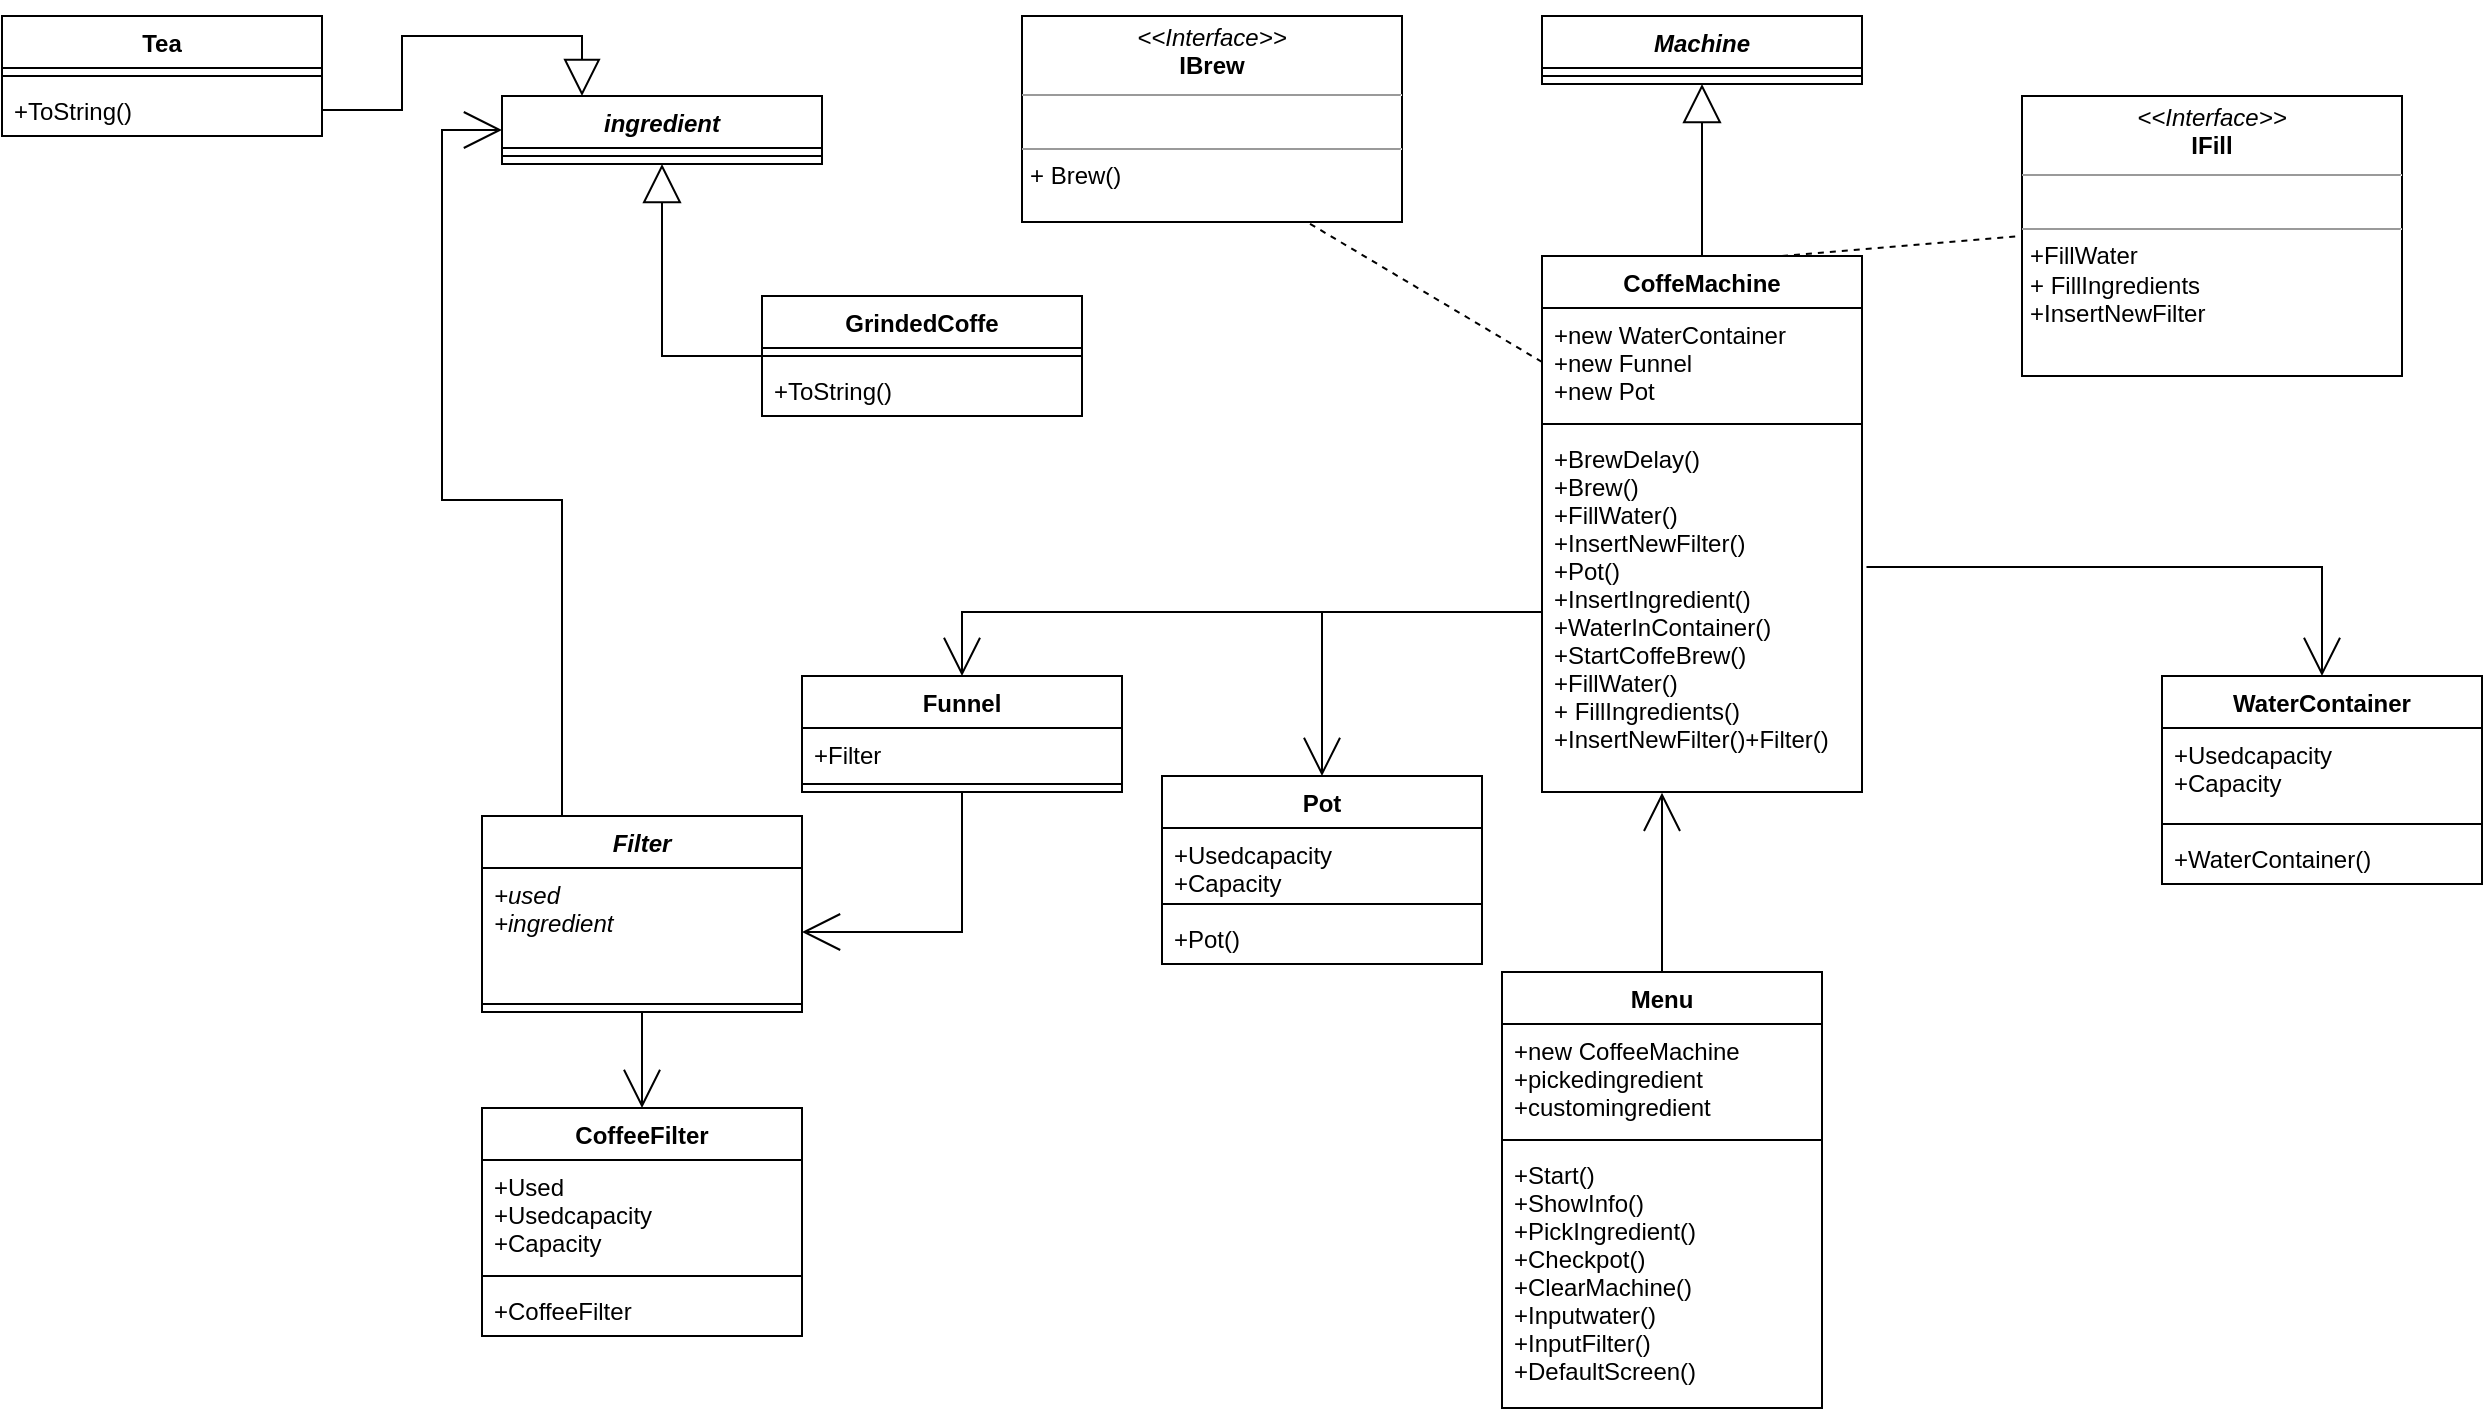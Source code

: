 <mxfile version="13.8.8" type="device"><diagram id="LO_t9i2p7jxRv9cvfPRY" name="Page-1"><mxGraphModel dx="2473" dy="931" grid="1" gridSize="10" guides="1" tooltips="1" connect="1" arrows="1" fold="1" page="0" pageScale="1" pageWidth="827" pageHeight="1169" background="none" math="0" shadow="0"><root><mxCell id="0"/><mxCell id="1" parent="0"/><mxCell id="_DNaBIefoMyBeeURHFws-1" value="Machine" style="swimlane;fontStyle=3;align=center;verticalAlign=top;childLayout=stackLayout;horizontal=1;startSize=26;horizontalStack=0;resizeParent=1;resizeParentMax=0;resizeLast=0;collapsible=1;marginBottom=0;" vertex="1" parent="1"><mxGeometry x="320" y="160" width="160" height="34" as="geometry"/></mxCell><mxCell id="_DNaBIefoMyBeeURHFws-3" value="" style="line;strokeWidth=1;fillColor=none;align=left;verticalAlign=middle;spacingTop=-1;spacingLeft=3;spacingRight=3;rotatable=0;labelPosition=right;points=[];portConstraint=eastwest;" vertex="1" parent="_DNaBIefoMyBeeURHFws-1"><mxGeometry y="26" width="160" height="8" as="geometry"/></mxCell><mxCell id="_DNaBIefoMyBeeURHFws-9" style="edgeStyle=orthogonalEdgeStyle;rounded=0;orthogonalLoop=1;jettySize=auto;html=1;exitX=0.5;exitY=0;exitDx=0;exitDy=0;entryX=0.5;entryY=1;entryDx=0;entryDy=0;endArrow=block;endFill=0;endSize=17;" edge="1" parent="1" source="_DNaBIefoMyBeeURHFws-69" target="_DNaBIefoMyBeeURHFws-1"><mxGeometry relative="1" as="geometry"><mxPoint x="400" y="360" as="sourcePoint"/></mxGeometry></mxCell><mxCell id="_DNaBIefoMyBeeURHFws-75" style="edgeStyle=orthogonalEdgeStyle;rounded=0;orthogonalLoop=1;jettySize=auto;html=1;exitX=0.5;exitY=1;exitDx=0;exitDy=0;endArrow=open;endFill=0;endSize=17;" edge="1" parent="1" source="_DNaBIefoMyBeeURHFws-14" target="_DNaBIefoMyBeeURHFws-19"><mxGeometry relative="1" as="geometry"/></mxCell><mxCell id="_DNaBIefoMyBeeURHFws-14" value="Funnel" style="swimlane;fontStyle=1;align=center;verticalAlign=top;childLayout=stackLayout;horizontal=1;startSize=26;horizontalStack=0;resizeParent=1;resizeParentMax=0;resizeLast=0;collapsible=1;marginBottom=0;" vertex="1" parent="1"><mxGeometry x="-50" y="490" width="160" height="58" as="geometry"/></mxCell><mxCell id="_DNaBIefoMyBeeURHFws-15" value="+Filter&#xA;" style="text;strokeColor=none;fillColor=none;align=left;verticalAlign=top;spacingLeft=4;spacingRight=4;overflow=hidden;rotatable=0;points=[[0,0.5],[1,0.5]];portConstraint=eastwest;" vertex="1" parent="_DNaBIefoMyBeeURHFws-14"><mxGeometry y="26" width="160" height="24" as="geometry"/></mxCell><mxCell id="_DNaBIefoMyBeeURHFws-16" value="" style="line;strokeWidth=1;fillColor=none;align=left;verticalAlign=middle;spacingTop=-1;spacingLeft=3;spacingRight=3;rotatable=0;labelPosition=right;points=[];portConstraint=eastwest;" vertex="1" parent="_DNaBIefoMyBeeURHFws-14"><mxGeometry y="50" width="160" height="8" as="geometry"/></mxCell><mxCell id="_DNaBIefoMyBeeURHFws-100" style="edgeStyle=orthogonalEdgeStyle;rounded=0;orthogonalLoop=1;jettySize=auto;html=1;exitX=0.5;exitY=1;exitDx=0;exitDy=0;entryX=0.5;entryY=0;entryDx=0;entryDy=0;endArrow=open;endFill=0;endSize=17;" edge="1" parent="1" source="_DNaBIefoMyBeeURHFws-18" target="_DNaBIefoMyBeeURHFws-44"><mxGeometry relative="1" as="geometry"/></mxCell><mxCell id="_DNaBIefoMyBeeURHFws-102" style="edgeStyle=orthogonalEdgeStyle;rounded=0;orthogonalLoop=1;jettySize=auto;html=1;exitX=0.25;exitY=0;exitDx=0;exitDy=0;entryX=0;entryY=0.5;entryDx=0;entryDy=0;endArrow=open;endFill=0;endSize=17;" edge="1" parent="1" source="_DNaBIefoMyBeeURHFws-18" target="_DNaBIefoMyBeeURHFws-36"><mxGeometry relative="1" as="geometry"/></mxCell><mxCell id="_DNaBIefoMyBeeURHFws-18" value="Filter" style="swimlane;fontStyle=3;align=center;verticalAlign=top;childLayout=stackLayout;horizontal=1;startSize=26;horizontalStack=0;resizeParent=1;resizeParentMax=0;resizeLast=0;collapsible=1;marginBottom=0;" vertex="1" parent="1"><mxGeometry x="-210" y="560" width="160" height="98" as="geometry"/></mxCell><mxCell id="_DNaBIefoMyBeeURHFws-19" value="+used&#xA;+ingredient&#xA;&#xA;&#xA;" style="text;strokeColor=none;fillColor=none;align=left;verticalAlign=top;spacingLeft=4;spacingRight=4;overflow=hidden;rotatable=0;points=[[0,0.5],[1,0.5]];portConstraint=eastwest;fontStyle=2" vertex="1" parent="_DNaBIefoMyBeeURHFws-18"><mxGeometry y="26" width="160" height="64" as="geometry"/></mxCell><mxCell id="_DNaBIefoMyBeeURHFws-20" value="" style="line;strokeWidth=1;fillColor=none;align=left;verticalAlign=middle;spacingTop=-1;spacingLeft=3;spacingRight=3;rotatable=0;labelPosition=right;points=[];portConstraint=eastwest;" vertex="1" parent="_DNaBIefoMyBeeURHFws-18"><mxGeometry y="90" width="160" height="8" as="geometry"/></mxCell><mxCell id="_DNaBIefoMyBeeURHFws-36" value="ingredient" style="swimlane;fontStyle=3;align=center;verticalAlign=top;childLayout=stackLayout;horizontal=1;startSize=26;horizontalStack=0;resizeParent=1;resizeParentMax=0;resizeLast=0;collapsible=1;marginBottom=0;" vertex="1" parent="1"><mxGeometry x="-200" y="200" width="160" height="34" as="geometry"/></mxCell><mxCell id="_DNaBIefoMyBeeURHFws-38" value="" style="line;strokeWidth=1;fillColor=none;align=left;verticalAlign=middle;spacingTop=-1;spacingLeft=3;spacingRight=3;rotatable=0;labelPosition=right;points=[];portConstraint=eastwest;" vertex="1" parent="_DNaBIefoMyBeeURHFws-36"><mxGeometry y="26" width="160" height="8" as="geometry"/></mxCell><mxCell id="_DNaBIefoMyBeeURHFws-40" value="WaterContainer" style="swimlane;fontStyle=1;align=center;verticalAlign=top;childLayout=stackLayout;horizontal=1;startSize=26;horizontalStack=0;resizeParent=1;resizeParentMax=0;resizeLast=0;collapsible=1;marginBottom=0;" vertex="1" parent="1"><mxGeometry x="630" y="490" width="160" height="104" as="geometry"/></mxCell><mxCell id="_DNaBIefoMyBeeURHFws-41" value="+Usedcapacity&#xA;+Capacity&#xA;&#xA;&#xA;" style="text;strokeColor=none;fillColor=none;align=left;verticalAlign=top;spacingLeft=4;spacingRight=4;overflow=hidden;rotatable=0;points=[[0,0.5],[1,0.5]];portConstraint=eastwest;" vertex="1" parent="_DNaBIefoMyBeeURHFws-40"><mxGeometry y="26" width="160" height="44" as="geometry"/></mxCell><mxCell id="_DNaBIefoMyBeeURHFws-42" value="" style="line;strokeWidth=1;fillColor=none;align=left;verticalAlign=middle;spacingTop=-1;spacingLeft=3;spacingRight=3;rotatable=0;labelPosition=right;points=[];portConstraint=eastwest;" vertex="1" parent="_DNaBIefoMyBeeURHFws-40"><mxGeometry y="70" width="160" height="8" as="geometry"/></mxCell><mxCell id="_DNaBIefoMyBeeURHFws-43" value="+WaterContainer()" style="text;strokeColor=none;fillColor=none;align=left;verticalAlign=top;spacingLeft=4;spacingRight=4;overflow=hidden;rotatable=0;points=[[0,0.5],[1,0.5]];portConstraint=eastwest;" vertex="1" parent="_DNaBIefoMyBeeURHFws-40"><mxGeometry y="78" width="160" height="26" as="geometry"/></mxCell><mxCell id="_DNaBIefoMyBeeURHFws-44" value="CoffeeFilter" style="swimlane;fontStyle=1;align=center;verticalAlign=top;childLayout=stackLayout;horizontal=1;startSize=26;horizontalStack=0;resizeParent=1;resizeParentMax=0;resizeLast=0;collapsible=1;marginBottom=0;" vertex="1" parent="1"><mxGeometry x="-210" y="706" width="160" height="114" as="geometry"/></mxCell><mxCell id="_DNaBIefoMyBeeURHFws-45" value="+Used&#xA;+Usedcapacity&#xA;+Capacity&#xA;&#xA;&#xA;" style="text;strokeColor=none;fillColor=none;align=left;verticalAlign=top;spacingLeft=4;spacingRight=4;overflow=hidden;rotatable=0;points=[[0,0.5],[1,0.5]];portConstraint=eastwest;" vertex="1" parent="_DNaBIefoMyBeeURHFws-44"><mxGeometry y="26" width="160" height="54" as="geometry"/></mxCell><mxCell id="_DNaBIefoMyBeeURHFws-46" value="" style="line;strokeWidth=1;fillColor=none;align=left;verticalAlign=middle;spacingTop=-1;spacingLeft=3;spacingRight=3;rotatable=0;labelPosition=right;points=[];portConstraint=eastwest;" vertex="1" parent="_DNaBIefoMyBeeURHFws-44"><mxGeometry y="80" width="160" height="8" as="geometry"/></mxCell><mxCell id="_DNaBIefoMyBeeURHFws-47" value="+CoffeeFilter" style="text;strokeColor=none;fillColor=none;align=left;verticalAlign=top;spacingLeft=4;spacingRight=4;overflow=hidden;rotatable=0;points=[[0,0.5],[1,0.5]];portConstraint=eastwest;" vertex="1" parent="_DNaBIefoMyBeeURHFws-44"><mxGeometry y="88" width="160" height="26" as="geometry"/></mxCell><mxCell id="_DNaBIefoMyBeeURHFws-51" value="GrindedCoffe" style="swimlane;fontStyle=1;align=center;verticalAlign=top;childLayout=stackLayout;horizontal=1;startSize=26;horizontalStack=0;resizeParent=1;resizeParentMax=0;resizeLast=0;collapsible=1;marginBottom=0;" vertex="1" parent="1"><mxGeometry x="-70" y="300" width="160" height="60" as="geometry"/></mxCell><mxCell id="_DNaBIefoMyBeeURHFws-53" value="" style="line;strokeWidth=1;fillColor=none;align=left;verticalAlign=middle;spacingTop=-1;spacingLeft=3;spacingRight=3;rotatable=0;labelPosition=right;points=[];portConstraint=eastwest;" vertex="1" parent="_DNaBIefoMyBeeURHFws-51"><mxGeometry y="26" width="160" height="8" as="geometry"/></mxCell><mxCell id="_DNaBIefoMyBeeURHFws-54" value="+ToString()" style="text;strokeColor=none;fillColor=none;align=left;verticalAlign=top;spacingLeft=4;spacingRight=4;overflow=hidden;rotatable=0;points=[[0,0.5],[1,0.5]];portConstraint=eastwest;" vertex="1" parent="_DNaBIefoMyBeeURHFws-51"><mxGeometry y="34" width="160" height="26" as="geometry"/></mxCell><mxCell id="_DNaBIefoMyBeeURHFws-56" value="Menu" style="swimlane;fontStyle=1;align=center;verticalAlign=top;childLayout=stackLayout;horizontal=1;startSize=26;horizontalStack=0;resizeParent=1;resizeParentMax=0;resizeLast=0;collapsible=1;marginBottom=0;" vertex="1" parent="1"><mxGeometry x="300" y="638" width="160" height="218" as="geometry"/></mxCell><mxCell id="_DNaBIefoMyBeeURHFws-57" value="+new CoffeeMachine&#xA;+pickedingredient&#xA;+customingredient&#xA;" style="text;strokeColor=none;fillColor=none;align=left;verticalAlign=top;spacingLeft=4;spacingRight=4;overflow=hidden;rotatable=0;points=[[0,0.5],[1,0.5]];portConstraint=eastwest;" vertex="1" parent="_DNaBIefoMyBeeURHFws-56"><mxGeometry y="26" width="160" height="54" as="geometry"/></mxCell><mxCell id="_DNaBIefoMyBeeURHFws-58" value="" style="line;strokeWidth=1;fillColor=none;align=left;verticalAlign=middle;spacingTop=-1;spacingLeft=3;spacingRight=3;rotatable=0;labelPosition=right;points=[];portConstraint=eastwest;" vertex="1" parent="_DNaBIefoMyBeeURHFws-56"><mxGeometry y="80" width="160" height="8" as="geometry"/></mxCell><mxCell id="_DNaBIefoMyBeeURHFws-59" value="+Start()&#xA;+ShowInfo()&#xA;+PickIngredient()&#xA;+Checkpot()&#xA;+ClearMachine()&#xA;+Inputwater()&#xA;+InputFilter()&#xA;+DefaultScreen()&#xA;&#xA;" style="text;strokeColor=none;fillColor=none;align=left;verticalAlign=top;spacingLeft=4;spacingRight=4;overflow=hidden;rotatable=0;points=[[0,0.5],[1,0.5]];portConstraint=eastwest;" vertex="1" parent="_DNaBIefoMyBeeURHFws-56"><mxGeometry y="88" width="160" height="130" as="geometry"/></mxCell><mxCell id="_DNaBIefoMyBeeURHFws-74" style="edgeStyle=orthogonalEdgeStyle;rounded=0;orthogonalLoop=1;jettySize=auto;html=1;exitX=1.014;exitY=0.375;exitDx=0;exitDy=0;entryX=0.5;entryY=0;entryDx=0;entryDy=0;endArrow=open;endFill=0;endSize=17;exitPerimeter=0;" edge="1" parent="1" source="_DNaBIefoMyBeeURHFws-72" target="_DNaBIefoMyBeeURHFws-40"><mxGeometry relative="1" as="geometry"/></mxCell><mxCell id="_DNaBIefoMyBeeURHFws-69" value="CoffeMachine" style="swimlane;fontStyle=1;align=center;verticalAlign=top;childLayout=stackLayout;horizontal=1;startSize=26;horizontalStack=0;resizeParent=1;resizeParentMax=0;resizeLast=0;collapsible=1;marginBottom=0;" vertex="1" parent="1"><mxGeometry x="320" y="280" width="160" height="268" as="geometry"/></mxCell><mxCell id="_DNaBIefoMyBeeURHFws-70" value="+new WaterContainer&#xA;+new Funnel&#xA;+new Pot&#xA;" style="text;strokeColor=none;fillColor=none;align=left;verticalAlign=top;spacingLeft=4;spacingRight=4;overflow=hidden;rotatable=0;points=[[0,0.5],[1,0.5]];portConstraint=eastwest;" vertex="1" parent="_DNaBIefoMyBeeURHFws-69"><mxGeometry y="26" width="160" height="54" as="geometry"/></mxCell><mxCell id="_DNaBIefoMyBeeURHFws-71" value="" style="line;strokeWidth=1;fillColor=none;align=left;verticalAlign=middle;spacingTop=-1;spacingLeft=3;spacingRight=3;rotatable=0;labelPosition=right;points=[];portConstraint=eastwest;" vertex="1" parent="_DNaBIefoMyBeeURHFws-69"><mxGeometry y="80" width="160" height="8" as="geometry"/></mxCell><mxCell id="_DNaBIefoMyBeeURHFws-72" value="+BrewDelay()&#xA;+Brew()&#xA;+FillWater()&#xA;+InsertNewFilter()&#xA;+Pot()&#xA;+InsertIngredient()&#xA;+WaterInContainer()&#xA;+StartCoffeBrew()&#xA;+FillWater()&#xA;+ FillIngredients()&#xA;+InsertNewFilter()+Filter()" style="text;strokeColor=none;fillColor=none;align=left;verticalAlign=top;spacingLeft=4;spacingRight=4;overflow=hidden;rotatable=0;points=[[0,0.5],[1,0.5]];portConstraint=eastwest;" vertex="1" parent="_DNaBIefoMyBeeURHFws-69"><mxGeometry y="88" width="160" height="180" as="geometry"/></mxCell><mxCell id="_DNaBIefoMyBeeURHFws-73" style="edgeStyle=orthogonalEdgeStyle;rounded=0;orthogonalLoop=1;jettySize=auto;html=1;exitX=0.5;exitY=0;exitDx=0;exitDy=0;entryX=0.375;entryY=1.002;entryDx=0;entryDy=0;endArrow=open;endFill=0;endSize=17;entryPerimeter=0;" edge="1" parent="1" source="_DNaBIefoMyBeeURHFws-56" target="_DNaBIefoMyBeeURHFws-72"><mxGeometry relative="1" as="geometry"/></mxCell><mxCell id="_DNaBIefoMyBeeURHFws-78" style="edgeStyle=orthogonalEdgeStyle;rounded=0;orthogonalLoop=1;jettySize=auto;html=1;exitX=0;exitY=0.5;exitDx=0;exitDy=0;entryX=0.5;entryY=1;entryDx=0;entryDy=0;endArrow=block;endFill=0;endSize=17;" edge="1" parent="1" source="_DNaBIefoMyBeeURHFws-51" target="_DNaBIefoMyBeeURHFws-36"><mxGeometry relative="1" as="geometry"><mxPoint x="240" y="919" as="sourcePoint"/></mxGeometry></mxCell><mxCell id="_DNaBIefoMyBeeURHFws-79" value="&lt;p style=&quot;margin: 0px ; margin-top: 4px ; text-align: center&quot;&gt;&lt;i&gt;&amp;lt;&amp;lt;Interface&amp;gt;&amp;gt;&lt;/i&gt;&lt;br&gt;&lt;b&gt;IFill&lt;/b&gt;&lt;/p&gt;&lt;hr size=&quot;1&quot;&gt;&lt;br&gt;&lt;hr size=&quot;1&quot;&gt;&lt;p style=&quot;margin: 0px ; margin-left: 4px&quot;&gt;+FillWater&lt;br&gt;+ FillIngredients&lt;/p&gt;&lt;p style=&quot;margin: 0px ; margin-left: 4px&quot;&gt;+InsertNewFilter&lt;br&gt;&lt;/p&gt;" style="verticalAlign=top;align=left;overflow=fill;fontSize=12;fontFamily=Helvetica;html=1;" vertex="1" parent="1"><mxGeometry x="560" y="200" width="190" height="140" as="geometry"/></mxCell><mxCell id="_DNaBIefoMyBeeURHFws-81" value="" style="endArrow=none;dashed=1;html=1;entryX=0;entryY=0.5;entryDx=0;entryDy=0;exitX=0.75;exitY=0;exitDx=0;exitDy=0;" edge="1" parent="1" source="_DNaBIefoMyBeeURHFws-69" target="_DNaBIefoMyBeeURHFws-79"><mxGeometry width="50" height="50" relative="1" as="geometry"><mxPoint x="200" y="570" as="sourcePoint"/><mxPoint x="250" y="520" as="targetPoint"/></mxGeometry></mxCell><mxCell id="_DNaBIefoMyBeeURHFws-82" value="&lt;p style=&quot;margin: 0px ; margin-top: 4px ; text-align: center&quot;&gt;&lt;i&gt;&amp;lt;&amp;lt;Interface&amp;gt;&amp;gt;&lt;/i&gt;&lt;br&gt;&lt;b&gt;IBrew&lt;/b&gt;&lt;/p&gt;&lt;hr size=&quot;1&quot;&gt;&lt;br&gt;&lt;hr size=&quot;1&quot;&gt;&lt;p style=&quot;margin: 0px ; margin-left: 4px&quot;&gt;+ Brew()&lt;br&gt;&lt;/p&gt;" style="verticalAlign=top;align=left;overflow=fill;fontSize=12;fontFamily=Helvetica;html=1;" vertex="1" parent="1"><mxGeometry x="60" y="160" width="190" height="103" as="geometry"/></mxCell><mxCell id="_DNaBIefoMyBeeURHFws-83" value="" style="endArrow=none;dashed=1;html=1;entryX=0.75;entryY=1;entryDx=0;entryDy=0;exitX=0;exitY=0.5;exitDx=0;exitDy=0;" edge="1" parent="1" source="_DNaBIefoMyBeeURHFws-70" target="_DNaBIefoMyBeeURHFws-82"><mxGeometry width="50" height="50" relative="1" as="geometry"><mxPoint x="200" y="560" as="sourcePoint"/><mxPoint x="250" y="510" as="targetPoint"/></mxGeometry></mxCell><mxCell id="_DNaBIefoMyBeeURHFws-85" value="Pot" style="swimlane;fontStyle=1;align=center;verticalAlign=top;childLayout=stackLayout;horizontal=1;startSize=26;horizontalStack=0;resizeParent=1;resizeParentMax=0;resizeLast=0;collapsible=1;marginBottom=0;" vertex="1" parent="1"><mxGeometry x="130" y="540" width="160" height="94" as="geometry"/></mxCell><mxCell id="_DNaBIefoMyBeeURHFws-86" value="+Usedcapacity&#xA;+Capacity&#xA;" style="text;strokeColor=none;fillColor=none;align=left;verticalAlign=top;spacingLeft=4;spacingRight=4;overflow=hidden;rotatable=0;points=[[0,0.5],[1,0.5]];portConstraint=eastwest;" vertex="1" parent="_DNaBIefoMyBeeURHFws-85"><mxGeometry y="26" width="160" height="34" as="geometry"/></mxCell><mxCell id="_DNaBIefoMyBeeURHFws-87" value="" style="line;strokeWidth=1;fillColor=none;align=left;verticalAlign=middle;spacingTop=-1;spacingLeft=3;spacingRight=3;rotatable=0;labelPosition=right;points=[];portConstraint=eastwest;" vertex="1" parent="_DNaBIefoMyBeeURHFws-85"><mxGeometry y="60" width="160" height="8" as="geometry"/></mxCell><mxCell id="_DNaBIefoMyBeeURHFws-88" value="+Pot()" style="text;strokeColor=none;fillColor=none;align=left;verticalAlign=top;spacingLeft=4;spacingRight=4;overflow=hidden;rotatable=0;points=[[0,0.5],[1,0.5]];portConstraint=eastwest;" vertex="1" parent="_DNaBIefoMyBeeURHFws-85"><mxGeometry y="68" width="160" height="26" as="geometry"/></mxCell><mxCell id="_DNaBIefoMyBeeURHFws-91" style="edgeStyle=orthogonalEdgeStyle;rounded=0;orthogonalLoop=1;jettySize=auto;html=1;exitX=0;exitY=0.5;exitDx=0;exitDy=0;entryX=0.5;entryY=0;entryDx=0;entryDy=0;endArrow=open;endFill=0;endSize=17;" edge="1" parent="1" source="_DNaBIefoMyBeeURHFws-72" target="_DNaBIefoMyBeeURHFws-85"><mxGeometry relative="1" as="geometry"/></mxCell><mxCell id="_DNaBIefoMyBeeURHFws-96" style="edgeStyle=orthogonalEdgeStyle;rounded=0;orthogonalLoop=1;jettySize=auto;html=1;exitX=0;exitY=0.5;exitDx=0;exitDy=0;entryX=0.5;entryY=0;entryDx=0;entryDy=0;endArrow=open;endFill=0;endSize=17;" edge="1" parent="1" source="_DNaBIefoMyBeeURHFws-72" target="_DNaBIefoMyBeeURHFws-14"><mxGeometry relative="1" as="geometry"/></mxCell><mxCell id="_DNaBIefoMyBeeURHFws-107" value="Tea" style="swimlane;fontStyle=1;align=center;verticalAlign=top;childLayout=stackLayout;horizontal=1;startSize=26;horizontalStack=0;resizeParent=1;resizeParentMax=0;resizeLast=0;collapsible=1;marginBottom=0;" vertex="1" parent="1"><mxGeometry x="-450" y="160" width="160" height="60" as="geometry"/></mxCell><mxCell id="_DNaBIefoMyBeeURHFws-108" value="" style="line;strokeWidth=1;fillColor=none;align=left;verticalAlign=middle;spacingTop=-1;spacingLeft=3;spacingRight=3;rotatable=0;labelPosition=right;points=[];portConstraint=eastwest;" vertex="1" parent="_DNaBIefoMyBeeURHFws-107"><mxGeometry y="26" width="160" height="8" as="geometry"/></mxCell><mxCell id="_DNaBIefoMyBeeURHFws-109" value="+ToString()" style="text;strokeColor=none;fillColor=none;align=left;verticalAlign=top;spacingLeft=4;spacingRight=4;overflow=hidden;rotatable=0;points=[[0,0.5],[1,0.5]];portConstraint=eastwest;" vertex="1" parent="_DNaBIefoMyBeeURHFws-107"><mxGeometry y="34" width="160" height="26" as="geometry"/></mxCell><mxCell id="_DNaBIefoMyBeeURHFws-110" style="edgeStyle=orthogonalEdgeStyle;rounded=0;orthogonalLoop=1;jettySize=auto;html=1;exitX=1;exitY=0.5;exitDx=0;exitDy=0;entryX=0.25;entryY=0;entryDx=0;entryDy=0;endArrow=block;endFill=0;endSize=16;" edge="1" parent="1" source="_DNaBIefoMyBeeURHFws-109" target="_DNaBIefoMyBeeURHFws-36"><mxGeometry relative="1" as="geometry"/></mxCell></root></mxGraphModel></diagram></mxfile>